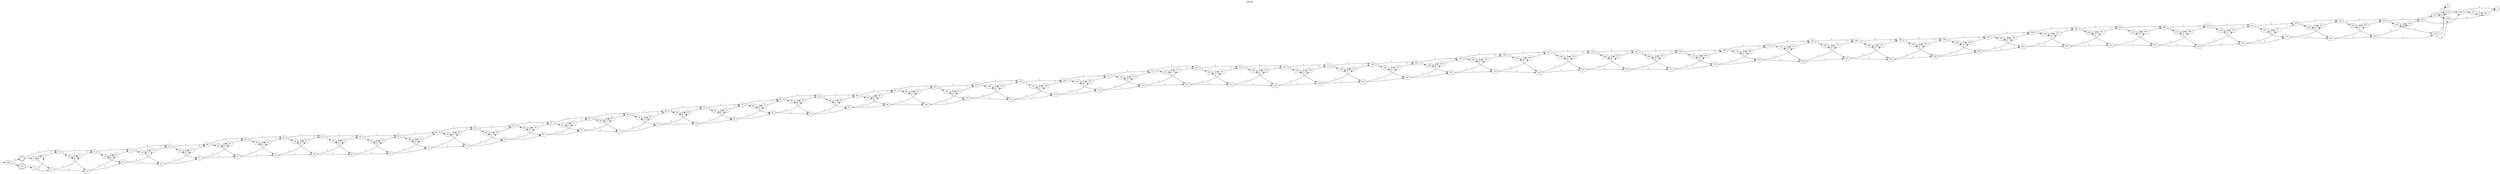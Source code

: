 digraph "" {
  rankdir=LR
  label="[Büchi]"
  labelloc="t"
  node [shape="ellipse",width="0.5",height="0.5"]
  I [label="", style=invis, width=0]
  I -> 243
  0 [label="0"]
  1 [label="1"]
  2 [label="2"]
  2 -> 4 [label="1"]
  2 -> 6 [label="1"]
  3 [label="3", peripheries=2]
  3 -> 4 [label="1"]
  3 -> 6 [label="1"]
  4 [label="4"]
  4 -> 8 [label="1"]
  4 -> 10 [label="1"]
  5 [label="5"]
  5 -> 8 [label="1"]
  5 -> 10 [label="1"]
  6 [label="6"]
  6 -> 2 [label="1"]
  6 -> 11 [label="1"]
  7 [label="7"]
  7 -> 2 [label="1"]
  7 -> 11 [label="1"]
  8 [label="8"]
  8 -> 12 [label="1"]
  8 -> 14 [label="1"]
  9 [label="9"]
  9 -> 12 [label="1"]
  9 -> 14 [label="1"]
  10 [label="10"]
  10 -> 5 [label="1"]
  10 -> 15 [label="1"]
  11 [label="11"]
  11 -> 5 [label="1"]
  11 -> 15 [label="1"]
  12 [label="12"]
  12 -> 16 [label="1"]
  12 -> 18 [label="1"]
  13 [label="13"]
  13 -> 16 [label="1"]
  13 -> 18 [label="1"]
  14 [label="14"]
  14 -> 9 [label="1"]
  14 -> 19 [label="1"]
  15 [label="15"]
  15 -> 9 [label="1"]
  15 -> 19 [label="1"]
  16 [label="16"]
  16 -> 20 [label="1"]
  16 -> 22 [label="1"]
  17 [label="17"]
  17 -> 20 [label="1"]
  17 -> 22 [label="1"]
  18 [label="18"]
  18 -> 13 [label="1"]
  18 -> 23 [label="1"]
  19 [label="19"]
  19 -> 13 [label="1"]
  19 -> 23 [label="1"]
  20 [label="20"]
  20 -> 24 [label="1"]
  20 -> 26 [label="1"]
  21 [label="21"]
  21 -> 24 [label="1"]
  21 -> 26 [label="1"]
  22 [label="22"]
  22 -> 17 [label="1"]
  22 -> 27 [label="1"]
  23 [label="23"]
  23 -> 17 [label="1"]
  23 -> 27 [label="1"]
  24 [label="24"]
  24 -> 28 [label="1"]
  24 -> 30 [label="1"]
  25 [label="25"]
  25 -> 28 [label="1"]
  25 -> 30 [label="1"]
  26 [label="26"]
  26 -> 21 [label="1"]
  26 -> 31 [label="1"]
  27 [label="27"]
  27 -> 21 [label="1"]
  27 -> 31 [label="1"]
  28 [label="28"]
  28 -> 32 [label="1"]
  28 -> 34 [label="1"]
  29 [label="29"]
  29 -> 32 [label="1"]
  29 -> 34 [label="1"]
  30 [label="30"]
  30 -> 25 [label="1"]
  30 -> 35 [label="1"]
  31 [label="31"]
  31 -> 25 [label="1"]
  31 -> 35 [label="1"]
  32 [label="32"]
  32 -> 36 [label="1"]
  32 -> 38 [label="1"]
  33 [label="33"]
  33 -> 36 [label="1"]
  33 -> 38 [label="1"]
  34 [label="34"]
  34 -> 29 [label="1"]
  34 -> 39 [label="1"]
  35 [label="35"]
  35 -> 29 [label="1"]
  35 -> 39 [label="1"]
  36 [label="36"]
  36 -> 40 [label="1"]
  36 -> 42 [label="1"]
  37 [label="37"]
  37 -> 40 [label="1"]
  37 -> 42 [label="1"]
  38 [label="38"]
  38 -> 33 [label="1"]
  38 -> 43 [label="1"]
  39 [label="39"]
  39 -> 33 [label="1"]
  39 -> 43 [label="1"]
  40 [label="40"]
  40 -> 44 [label="1"]
  40 -> 46 [label="1"]
  41 [label="41"]
  41 -> 44 [label="1"]
  41 -> 46 [label="1"]
  42 [label="42"]
  42 -> 37 [label="1"]
  42 -> 47 [label="1"]
  43 [label="43"]
  43 -> 37 [label="1"]
  43 -> 47 [label="1"]
  44 [label="44"]
  44 -> 48 [label="1"]
  44 -> 50 [label="1"]
  45 [label="45"]
  45 -> 48 [label="1"]
  45 -> 50 [label="1"]
  46 [label="46"]
  46 -> 41 [label="1"]
  46 -> 51 [label="1"]
  47 [label="47"]
  47 -> 41 [label="1"]
  47 -> 51 [label="1"]
  48 [label="48"]
  48 -> 52 [label="1"]
  48 -> 54 [label="1"]
  49 [label="49"]
  49 -> 52 [label="1"]
  49 -> 54 [label="1"]
  50 [label="50"]
  50 -> 45 [label="1"]
  50 -> 55 [label="1"]
  51 [label="51"]
  51 -> 45 [label="1"]
  51 -> 55 [label="1"]
  52 [label="52"]
  52 -> 56 [label="1"]
  52 -> 58 [label="1"]
  53 [label="53"]
  53 -> 56 [label="1"]
  53 -> 58 [label="1"]
  54 [label="54"]
  54 -> 49 [label="1"]
  54 -> 59 [label="1"]
  55 [label="55"]
  55 -> 49 [label="1"]
  55 -> 59 [label="1"]
  56 [label="56"]
  56 -> 60 [label="1"]
  56 -> 62 [label="1"]
  57 [label="57"]
  57 -> 60 [label="1"]
  57 -> 62 [label="1"]
  58 [label="58"]
  58 -> 53 [label="1"]
  58 -> 63 [label="1"]
  59 [label="59"]
  59 -> 53 [label="1"]
  59 -> 63 [label="1"]
  60 [label="60"]
  60 -> 64 [label="1"]
  60 -> 66 [label="1"]
  61 [label="61"]
  61 -> 64 [label="1"]
  61 -> 66 [label="1"]
  62 [label="62"]
  62 -> 57 [label="1"]
  62 -> 67 [label="1"]
  63 [label="63"]
  63 -> 57 [label="1"]
  63 -> 67 [label="1"]
  64 [label="64"]
  64 -> 68 [label="1"]
  64 -> 70 [label="1"]
  65 [label="65"]
  65 -> 68 [label="1"]
  65 -> 70 [label="1"]
  66 [label="66"]
  66 -> 61 [label="1"]
  66 -> 71 [label="1"]
  67 [label="67"]
  67 -> 61 [label="1"]
  67 -> 71 [label="1"]
  68 [label="68"]
  68 -> 72 [label="1"]
  68 -> 74 [label="1"]
  69 [label="69"]
  69 -> 72 [label="1"]
  69 -> 74 [label="1"]
  70 [label="70"]
  70 -> 65 [label="1"]
  70 -> 75 [label="1"]
  71 [label="71"]
  71 -> 65 [label="1"]
  71 -> 75 [label="1"]
  72 [label="72"]
  72 -> 76 [label="1"]
  72 -> 78 [label="1"]
  73 [label="73"]
  73 -> 76 [label="1"]
  73 -> 78 [label="1"]
  74 [label="74"]
  74 -> 69 [label="1"]
  74 -> 79 [label="1"]
  75 [label="75"]
  75 -> 69 [label="1"]
  75 -> 79 [label="1"]
  76 [label="76"]
  76 -> 80 [label="1"]
  76 -> 82 [label="1"]
  77 [label="77"]
  77 -> 80 [label="1"]
  77 -> 82 [label="1"]
  78 [label="78"]
  78 -> 73 [label="1"]
  78 -> 83 [label="1"]
  79 [label="79"]
  79 -> 73 [label="1"]
  79 -> 83 [label="1"]
  80 [label="80"]
  80 -> 84 [label="1"]
  80 -> 86 [label="1"]
  81 [label="81"]
  81 -> 84 [label="1"]
  81 -> 86 [label="1"]
  82 [label="82"]
  82 -> 77 [label="1"]
  82 -> 87 [label="1"]
  83 [label="83"]
  83 -> 77 [label="1"]
  83 -> 87 [label="1"]
  84 [label="84"]
  84 -> 88 [label="1"]
  84 -> 90 [label="1"]
  85 [label="85"]
  85 -> 88 [label="1"]
  85 -> 90 [label="1"]
  86 [label="86"]
  86 -> 81 [label="1"]
  86 -> 91 [label="1"]
  87 [label="87"]
  87 -> 81 [label="1"]
  87 -> 91 [label="1"]
  88 [label="88"]
  88 -> 92 [label="1"]
  88 -> 94 [label="1"]
  89 [label="89"]
  89 -> 92 [label="1"]
  89 -> 94 [label="1"]
  90 [label="90"]
  90 -> 85 [label="1"]
  90 -> 95 [label="1"]
  91 [label="91"]
  91 -> 85 [label="1"]
  91 -> 95 [label="1"]
  92 [label="92"]
  92 -> 96 [label="1"]
  92 -> 98 [label="1"]
  93 [label="93"]
  93 -> 96 [label="1"]
  93 -> 98 [label="1"]
  94 [label="94"]
  94 -> 89 [label="1"]
  94 -> 99 [label="1"]
  95 [label="95"]
  95 -> 89 [label="1"]
  95 -> 99 [label="1"]
  96 [label="96"]
  96 -> 100 [label="1"]
  96 -> 102 [label="1"]
  97 [label="97"]
  97 -> 100 [label="1"]
  97 -> 102 [label="1"]
  98 [label="98"]
  98 -> 93 [label="1"]
  98 -> 103 [label="1"]
  99 [label="99"]
  99 -> 93 [label="1"]
  99 -> 103 [label="1"]
  100 [label="100"]
  100 -> 104 [label="1"]
  100 -> 106 [label="1"]
  101 [label="101"]
  101 -> 104 [label="1"]
  101 -> 106 [label="1"]
  102 [label="102"]
  102 -> 97 [label="1"]
  102 -> 107 [label="1"]
  103 [label="103"]
  103 -> 97 [label="1"]
  103 -> 107 [label="1"]
  104 [label="104"]
  104 -> 108 [label="1"]
  104 -> 110 [label="1"]
  105 [label="105"]
  105 -> 108 [label="1"]
  105 -> 110 [label="1"]
  106 [label="106"]
  106 -> 101 [label="1"]
  106 -> 111 [label="1"]
  107 [label="107"]
  107 -> 101 [label="1"]
  107 -> 111 [label="1"]
  108 [label="108"]
  108 -> 112 [label="1"]
  108 -> 114 [label="1"]
  109 [label="109"]
  109 -> 112 [label="1"]
  109 -> 114 [label="1"]
  110 [label="110"]
  110 -> 105 [label="1"]
  110 -> 115 [label="1"]
  111 [label="111"]
  111 -> 105 [label="1"]
  111 -> 115 [label="1"]
  112 [label="112"]
  112 -> 116 [label="1"]
  112 -> 118 [label="1"]
  113 [label="113"]
  113 -> 116 [label="1"]
  113 -> 118 [label="1"]
  114 [label="114"]
  114 -> 109 [label="1"]
  114 -> 119 [label="1"]
  115 [label="115"]
  115 -> 109 [label="1"]
  115 -> 119 [label="1"]
  116 [label="116"]
  116 -> 120 [label="1"]
  116 -> 122 [label="1"]
  117 [label="117"]
  117 -> 120 [label="1"]
  117 -> 122 [label="1"]
  118 [label="118"]
  118 -> 113 [label="1"]
  118 -> 123 [label="1"]
  119 [label="119"]
  119 -> 113 [label="1"]
  119 -> 123 [label="1"]
  120 [label="120"]
  120 -> 124 [label="1"]
  120 -> 126 [label="1"]
  121 [label="121"]
  121 -> 124 [label="1"]
  121 -> 126 [label="1"]
  122 [label="122"]
  122 -> 117 [label="1"]
  122 -> 127 [label="1"]
  123 [label="123"]
  123 -> 117 [label="1"]
  123 -> 127 [label="1"]
  124 [label="124"]
  124 -> 128 [label="1"]
  124 -> 130 [label="1"]
  125 [label="125"]
  125 -> 128 [label="1"]
  125 -> 130 [label="1"]
  126 [label="126"]
  126 -> 121 [label="1"]
  126 -> 131 [label="1"]
  127 [label="127"]
  127 -> 121 [label="1"]
  127 -> 131 [label="1"]
  128 [label="128"]
  128 -> 132 [label="1"]
  128 -> 134 [label="1"]
  129 [label="129"]
  129 -> 132 [label="1"]
  129 -> 134 [label="1"]
  130 [label="130"]
  130 -> 125 [label="1"]
  130 -> 135 [label="1"]
  131 [label="131"]
  131 -> 125 [label="1"]
  131 -> 135 [label="1"]
  132 [label="132"]
  132 -> 136 [label="1"]
  132 -> 138 [label="1"]
  133 [label="133"]
  133 -> 136 [label="1"]
  133 -> 138 [label="1"]
  134 [label="134"]
  134 -> 129 [label="1"]
  134 -> 139 [label="1"]
  135 [label="135"]
  135 -> 129 [label="1"]
  135 -> 139 [label="1"]
  136 [label="136"]
  136 -> 140 [label="1"]
  136 -> 142 [label="1"]
  137 [label="137"]
  137 -> 140 [label="1"]
  137 -> 142 [label="1"]
  138 [label="138"]
  138 -> 133 [label="1"]
  138 -> 143 [label="1"]
  139 [label="139"]
  139 -> 133 [label="1"]
  139 -> 143 [label="1"]
  140 [label="140"]
  140 -> 144 [label="1"]
  140 -> 146 [label="1"]
  141 [label="141"]
  141 -> 144 [label="1"]
  141 -> 146 [label="1"]
  142 [label="142"]
  142 -> 137 [label="1"]
  142 -> 147 [label="1"]
  143 [label="143"]
  143 -> 137 [label="1"]
  143 -> 147 [label="1"]
  144 [label="144"]
  144 -> 148 [label="1"]
  144 -> 150 [label="1"]
  145 [label="145"]
  145 -> 148 [label="1"]
  145 -> 150 [label="1"]
  146 [label="146"]
  146 -> 141 [label="1"]
  146 -> 151 [label="1"]
  147 [label="147"]
  147 -> 141 [label="1"]
  147 -> 151 [label="1"]
  148 [label="148"]
  148 -> 152 [label="1"]
  148 -> 154 [label="1"]
  149 [label="149"]
  149 -> 152 [label="1"]
  149 -> 154 [label="1"]
  150 [label="150"]
  150 -> 145 [label="1"]
  150 -> 155 [label="1"]
  151 [label="151"]
  151 -> 145 [label="1"]
  151 -> 155 [label="1"]
  152 [label="152"]
  152 -> 156 [label="1"]
  152 -> 158 [label="1"]
  153 [label="153"]
  153 -> 156 [label="1"]
  153 -> 158 [label="1"]
  154 [label="154"]
  154 -> 149 [label="1"]
  154 -> 159 [label="1"]
  155 [label="155"]
  155 -> 149 [label="1"]
  155 -> 159 [label="1"]
  156 [label="156"]
  156 -> 160 [label="1"]
  156 -> 162 [label="1"]
  157 [label="157"]
  157 -> 160 [label="1"]
  157 -> 162 [label="1"]
  158 [label="158"]
  158 -> 153 [label="1"]
  158 -> 163 [label="1"]
  159 [label="159"]
  159 -> 153 [label="1"]
  159 -> 163 [label="1"]
  160 [label="160"]
  160 -> 164 [label="1"]
  160 -> 166 [label="1"]
  161 [label="161"]
  161 -> 164 [label="1"]
  161 -> 166 [label="1"]
  162 [label="162"]
  162 -> 157 [label="1"]
  162 -> 167 [label="1"]
  163 [label="163"]
  163 -> 157 [label="1"]
  163 -> 167 [label="1"]
  164 [label="164"]
  164 -> 168 [label="1"]
  164 -> 170 [label="1"]
  165 [label="165"]
  165 -> 168 [label="1"]
  165 -> 170 [label="1"]
  166 [label="166"]
  166 -> 161 [label="1"]
  166 -> 171 [label="1"]
  167 [label="167"]
  167 -> 161 [label="1"]
  167 -> 171 [label="1"]
  168 [label="168"]
  168 -> 172 [label="1"]
  168 -> 174 [label="1"]
  169 [label="169"]
  169 -> 172 [label="1"]
  169 -> 174 [label="1"]
  170 [label="170"]
  170 -> 165 [label="1"]
  170 -> 175 [label="1"]
  171 [label="171"]
  171 -> 165 [label="1"]
  171 -> 175 [label="1"]
  172 [label="172"]
  172 -> 176 [label="1"]
  172 -> 178 [label="1"]
  173 [label="173"]
  173 -> 176 [label="1"]
  173 -> 178 [label="1"]
  174 [label="174"]
  174 -> 169 [label="1"]
  174 -> 179 [label="1"]
  175 [label="175"]
  175 -> 169 [label="1"]
  175 -> 179 [label="1"]
  176 [label="176"]
  176 -> 180 [label="1"]
  176 -> 182 [label="1"]
  177 [label="177"]
  177 -> 180 [label="1"]
  177 -> 182 [label="1"]
  178 [label="178"]
  178 -> 173 [label="1"]
  178 -> 183 [label="1"]
  179 [label="179"]
  179 -> 173 [label="1"]
  179 -> 183 [label="1"]
  180 [label="180"]
  180 -> 184 [label="1"]
  180 -> 186 [label="1"]
  181 [label="181"]
  181 -> 184 [label="1"]
  181 -> 186 [label="1"]
  182 [label="182"]
  182 -> 177 [label="1"]
  182 -> 187 [label="1"]
  183 [label="183"]
  183 -> 177 [label="1"]
  183 -> 187 [label="1"]
  184 [label="184"]
  184 -> 188 [label="1"]
  184 -> 190 [label="1"]
  185 [label="185"]
  185 -> 188 [label="1"]
  185 -> 190 [label="1"]
  186 [label="186"]
  186 -> 181 [label="1"]
  186 -> 191 [label="1"]
  187 [label="187"]
  187 -> 181 [label="1"]
  187 -> 191 [label="1"]
  188 [label="188"]
  188 -> 192 [label="1"]
  188 -> 194 [label="1"]
  189 [label="189"]
  189 -> 192 [label="1"]
  189 -> 194 [label="1"]
  190 [label="190"]
  190 -> 185 [label="1"]
  190 -> 195 [label="1"]
  191 [label="191"]
  191 -> 185 [label="1"]
  191 -> 195 [label="1"]
  192 [label="192"]
  192 -> 196 [label="1"]
  192 -> 198 [label="1"]
  193 [label="193"]
  193 -> 196 [label="1"]
  193 -> 198 [label="1"]
  194 [label="194"]
  194 -> 189 [label="1"]
  194 -> 199 [label="1"]
  195 [label="195"]
  195 -> 189 [label="1"]
  195 -> 199 [label="1"]
  196 [label="196"]
  196 -> 200 [label="1"]
  196 -> 202 [label="1"]
  197 [label="197"]
  197 -> 200 [label="1"]
  197 -> 202 [label="1"]
  198 [label="198"]
  198 -> 193 [label="1"]
  198 -> 203 [label="1"]
  199 [label="199"]
  199 -> 193 [label="1"]
  199 -> 203 [label="1"]
  200 [label="200"]
  200 -> 204 [label="1"]
  200 -> 206 [label="1"]
  201 [label="201"]
  201 -> 204 [label="1"]
  201 -> 206 [label="1"]
  202 [label="202"]
  202 -> 197 [label="1"]
  202 -> 207 [label="1"]
  203 [label="203"]
  203 -> 197 [label="1"]
  203 -> 207 [label="1"]
  204 [label="204"]
  204 -> 208 [label="1"]
  204 -> 210 [label="1"]
  205 [label="205"]
  205 -> 208 [label="1"]
  205 -> 210 [label="1"]
  206 [label="206"]
  206 -> 201 [label="1"]
  206 -> 211 [label="1"]
  207 [label="207"]
  207 -> 201 [label="1"]
  207 -> 211 [label="1"]
  208 [label="208"]
  208 -> 212 [label="1"]
  208 -> 214 [label="1"]
  209 [label="209"]
  209 -> 212 [label="1"]
  209 -> 214 [label="1"]
  210 [label="210"]
  210 -> 205 [label="1"]
  210 -> 215 [label="1"]
  211 [label="211"]
  211 -> 205 [label="1"]
  211 -> 215 [label="1"]
  212 [label="212"]
  212 -> 216 [label="1"]
  212 -> 218 [label="1"]
  213 [label="213"]
  213 -> 216 [label="1"]
  213 -> 218 [label="1"]
  214 [label="214"]
  214 -> 209 [label="1"]
  214 -> 219 [label="1"]
  215 [label="215"]
  215 -> 209 [label="1"]
  215 -> 219 [label="1"]
  216 [label="216"]
  216 -> 220 [label="1"]
  216 -> 222 [label="1"]
  217 [label="217"]
  217 -> 220 [label="1"]
  217 -> 222 [label="1"]
  218 [label="218"]
  218 -> 213 [label="1"]
  218 -> 223 [label="1"]
  219 [label="219"]
  219 -> 213 [label="1"]
  219 -> 223 [label="1"]
  220 [label="220"]
  220 -> 224 [label="1"]
  220 -> 226 [label="1"]
  221 [label="221"]
  221 -> 224 [label="1"]
  221 -> 226 [label="1"]
  222 [label="222"]
  222 -> 217 [label="1"]
  222 -> 227 [label="1"]
  223 [label="223"]
  223 -> 217 [label="1"]
  223 -> 227 [label="1"]
  224 [label="224"]
  224 -> 228 [label="1"]
  224 -> 230 [label="1"]
  225 [label="225"]
  225 -> 228 [label="1"]
  225 -> 230 [label="1"]
  226 [label="226"]
  226 -> 221 [label="1"]
  226 -> 231 [label="1"]
  227 [label="227"]
  227 -> 221 [label="1"]
  227 -> 231 [label="1"]
  228 [label="228"]
  228 -> 232 [label="1"]
  228 -> 234 [label="1"]
  229 [label="229"]
  229 -> 232 [label="1"]
  229 -> 234 [label="1"]
  230 [label="230"]
  230 -> 225 [label="1"]
  230 -> 235 [label="1"]
  231 [label="231"]
  231 -> 225 [label="1"]
  231 -> 235 [label="1"]
  232 [label="232"]
  232 -> 238 [label="1"]
  232 -> 240 [label="1"]
  233 [label="233"]
  233 -> 238 [label="1"]
  233 -> 240 [label="1"]
  234 [label="234"]
  234 -> 229 [label="1"]
  234 -> 239 [label="1"]
  235 [label="235"]
  235 -> 229 [label="1"]
  235 -> 239 [label="1"]
  236 [label="236"]
  236 -> 241 [label="1"]
  237 [label="237"]
  237 -> 241 [label="1"]
  238 [label="238"]
  238 -> 0 [label="1"]
  238 -> 233 [label="1"]
  238 -> 236 [label="1"]
  239 [label="239"]
  239 -> 0 [label="1"]
  239 -> 233 [label="1"]
  239 -> 236 [label="1"]
  240 [label="240"]
  240 -> 1 [label="1"]
  240 -> 237 [label="1"]
  241 [label="241"]
  241 -> 1 [label="1"]
  241 -> 237 [label="1"]
  242 [label="242", peripheries=2]
  242 -> 7 [label="1"]
  243 [label="243"]
  243 -> 242 [label="1"]
  243 -> 3 [label="1"]
}
